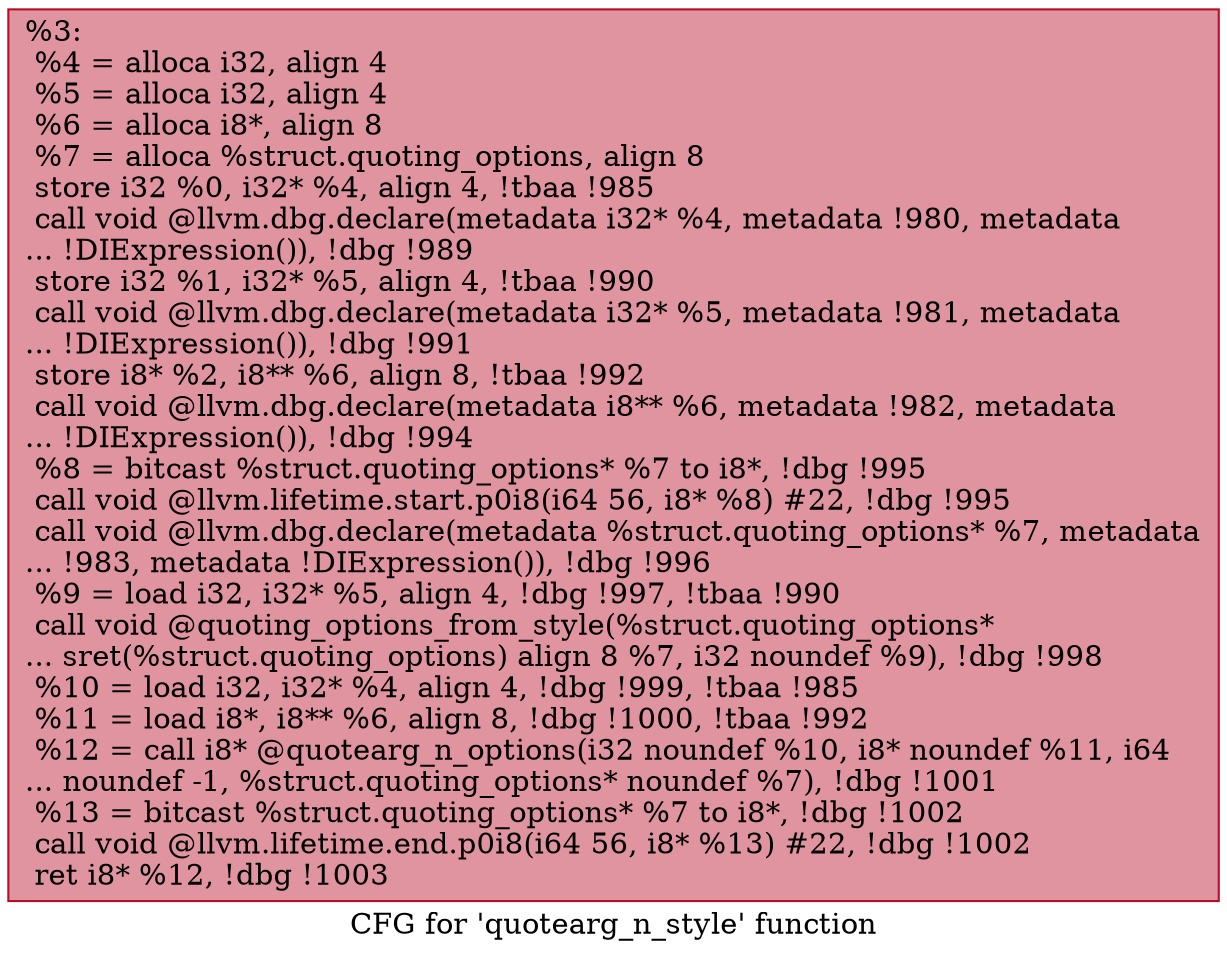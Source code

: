 digraph "CFG for 'quotearg_n_style' function" {
	label="CFG for 'quotearg_n_style' function";

	Node0x25b4650 [shape=record,color="#b70d28ff", style=filled, fillcolor="#b70d2870",label="{%3:\l  %4 = alloca i32, align 4\l  %5 = alloca i32, align 4\l  %6 = alloca i8*, align 8\l  %7 = alloca %struct.quoting_options, align 8\l  store i32 %0, i32* %4, align 4, !tbaa !985\l  call void @llvm.dbg.declare(metadata i32* %4, metadata !980, metadata\l... !DIExpression()), !dbg !989\l  store i32 %1, i32* %5, align 4, !tbaa !990\l  call void @llvm.dbg.declare(metadata i32* %5, metadata !981, metadata\l... !DIExpression()), !dbg !991\l  store i8* %2, i8** %6, align 8, !tbaa !992\l  call void @llvm.dbg.declare(metadata i8** %6, metadata !982, metadata\l... !DIExpression()), !dbg !994\l  %8 = bitcast %struct.quoting_options* %7 to i8*, !dbg !995\l  call void @llvm.lifetime.start.p0i8(i64 56, i8* %8) #22, !dbg !995\l  call void @llvm.dbg.declare(metadata %struct.quoting_options* %7, metadata\l... !983, metadata !DIExpression()), !dbg !996\l  %9 = load i32, i32* %5, align 4, !dbg !997, !tbaa !990\l  call void @quoting_options_from_style(%struct.quoting_options*\l... sret(%struct.quoting_options) align 8 %7, i32 noundef %9), !dbg !998\l  %10 = load i32, i32* %4, align 4, !dbg !999, !tbaa !985\l  %11 = load i8*, i8** %6, align 8, !dbg !1000, !tbaa !992\l  %12 = call i8* @quotearg_n_options(i32 noundef %10, i8* noundef %11, i64\l... noundef -1, %struct.quoting_options* noundef %7), !dbg !1001\l  %13 = bitcast %struct.quoting_options* %7 to i8*, !dbg !1002\l  call void @llvm.lifetime.end.p0i8(i64 56, i8* %13) #22, !dbg !1002\l  ret i8* %12, !dbg !1003\l}"];
}

